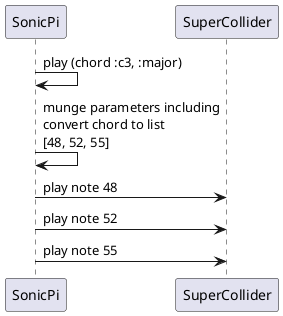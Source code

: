@startuml

SonicPi -> SonicPi: play (chord :c3, :major)
SonicPi -> SonicPi: munge parameters including\nconvert chord to list\n[48, 52, 55]
SonicPi -> SuperCollider: play note 48
SonicPi -> SuperCollider: play note 52
SonicPi -> SuperCollider: play note 55

@enduml